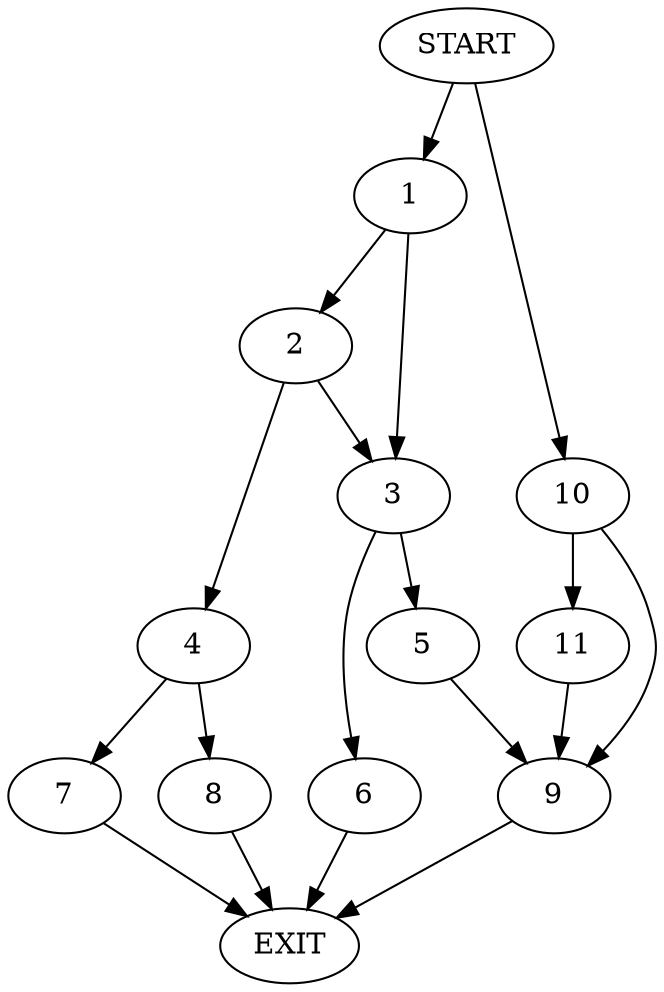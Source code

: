digraph {
0 [label="START"]
12 [label="EXIT"]
0 -> 1
1 -> 2
1 -> 3
2 -> 4
2 -> 3
3 -> 5
3 -> 6
4 -> 7
4 -> 8
7 -> 12
8 -> 12
5 -> 9
6 -> 12
9 -> 12
0 -> 10
10 -> 9
10 -> 11
11 -> 9
}
